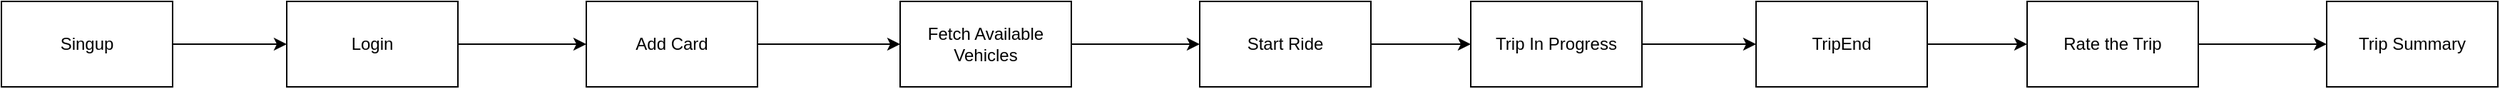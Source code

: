 <mxfile version="26.0.11">
  <diagram name="Page-1" id="X6gK7tt8UTT8Ojb7SCYJ">
    <mxGraphModel dx="3141" dy="1121" grid="1" gridSize="10" guides="1" tooltips="1" connect="1" arrows="1" fold="1" page="1" pageScale="1" pageWidth="827" pageHeight="1169" math="0" shadow="0">
      <root>
        <mxCell id="0" />
        <mxCell id="1" parent="0" />
        <mxCell id="n8r9ZegKx676jyVd7q28-10" value="" style="edgeStyle=orthogonalEdgeStyle;rounded=0;orthogonalLoop=1;jettySize=auto;html=1;" edge="1" parent="1" source="n8r9ZegKx676jyVd7q28-1" target="n8r9ZegKx676jyVd7q28-4">
          <mxGeometry relative="1" as="geometry" />
        </mxCell>
        <mxCell id="n8r9ZegKx676jyVd7q28-1" value="Singup" style="rounded=0;whiteSpace=wrap;html=1;" vertex="1" parent="1">
          <mxGeometry x="-640" y="90" width="120" height="60" as="geometry" />
        </mxCell>
        <mxCell id="n8r9ZegKx676jyVd7q28-12" value="" style="edgeStyle=orthogonalEdgeStyle;rounded=0;orthogonalLoop=1;jettySize=auto;html=1;" edge="1" parent="1" source="n8r9ZegKx676jyVd7q28-2" target="n8r9ZegKx676jyVd7q28-5">
          <mxGeometry relative="1" as="geometry" />
        </mxCell>
        <mxCell id="n8r9ZegKx676jyVd7q28-2" value="Add Card" style="rounded=0;whiteSpace=wrap;html=1;" vertex="1" parent="1">
          <mxGeometry x="-230" y="90" width="120" height="60" as="geometry" />
        </mxCell>
        <mxCell id="n8r9ZegKx676jyVd7q28-16" value="" style="edgeStyle=orthogonalEdgeStyle;rounded=0;orthogonalLoop=1;jettySize=auto;html=1;" edge="1" parent="1" source="n8r9ZegKx676jyVd7q28-3" target="n8r9ZegKx676jyVd7q28-6">
          <mxGeometry relative="1" as="geometry" />
        </mxCell>
        <mxCell id="n8r9ZegKx676jyVd7q28-3" value="Trip In Progress" style="rounded=0;whiteSpace=wrap;html=1;" vertex="1" parent="1">
          <mxGeometry x="390" y="90" width="120" height="60" as="geometry" />
        </mxCell>
        <mxCell id="n8r9ZegKx676jyVd7q28-11" value="" style="edgeStyle=orthogonalEdgeStyle;rounded=0;orthogonalLoop=1;jettySize=auto;html=1;" edge="1" parent="1" source="n8r9ZegKx676jyVd7q28-4" target="n8r9ZegKx676jyVd7q28-2">
          <mxGeometry relative="1" as="geometry" />
        </mxCell>
        <mxCell id="n8r9ZegKx676jyVd7q28-4" value="Login" style="rounded=0;whiteSpace=wrap;html=1;" vertex="1" parent="1">
          <mxGeometry x="-440" y="90" width="120" height="60" as="geometry" />
        </mxCell>
        <mxCell id="n8r9ZegKx676jyVd7q28-13" value="" style="edgeStyle=orthogonalEdgeStyle;rounded=0;orthogonalLoop=1;jettySize=auto;html=1;" edge="1" parent="1" source="n8r9ZegKx676jyVd7q28-5" target="n8r9ZegKx676jyVd7q28-9">
          <mxGeometry relative="1" as="geometry" />
        </mxCell>
        <mxCell id="n8r9ZegKx676jyVd7q28-5" value="Fetch Available Vehicles" style="rounded=0;whiteSpace=wrap;html=1;" vertex="1" parent="1">
          <mxGeometry x="-10" y="90" width="120" height="60" as="geometry" />
        </mxCell>
        <mxCell id="n8r9ZegKx676jyVd7q28-17" value="" style="edgeStyle=orthogonalEdgeStyle;rounded=0;orthogonalLoop=1;jettySize=auto;html=1;" edge="1" parent="1" source="n8r9ZegKx676jyVd7q28-6" target="n8r9ZegKx676jyVd7q28-8">
          <mxGeometry relative="1" as="geometry" />
        </mxCell>
        <mxCell id="n8r9ZegKx676jyVd7q28-6" value="TripEnd" style="rounded=0;whiteSpace=wrap;html=1;" vertex="1" parent="1">
          <mxGeometry x="590" y="90" width="120" height="60" as="geometry" />
        </mxCell>
        <mxCell id="n8r9ZegKx676jyVd7q28-7" value="Trip Summary" style="rounded=0;whiteSpace=wrap;html=1;" vertex="1" parent="1">
          <mxGeometry x="990" y="90" width="120" height="60" as="geometry" />
        </mxCell>
        <mxCell id="n8r9ZegKx676jyVd7q28-18" value="" style="edgeStyle=orthogonalEdgeStyle;rounded=0;orthogonalLoop=1;jettySize=auto;html=1;" edge="1" parent="1" source="n8r9ZegKx676jyVd7q28-8" target="n8r9ZegKx676jyVd7q28-7">
          <mxGeometry relative="1" as="geometry" />
        </mxCell>
        <mxCell id="n8r9ZegKx676jyVd7q28-8" value="Rate the Trip" style="rounded=0;whiteSpace=wrap;html=1;" vertex="1" parent="1">
          <mxGeometry x="780" y="90" width="120" height="60" as="geometry" />
        </mxCell>
        <mxCell id="n8r9ZegKx676jyVd7q28-15" value="" style="edgeStyle=orthogonalEdgeStyle;rounded=0;orthogonalLoop=1;jettySize=auto;html=1;" edge="1" parent="1" source="n8r9ZegKx676jyVd7q28-9" target="n8r9ZegKx676jyVd7q28-3">
          <mxGeometry relative="1" as="geometry" />
        </mxCell>
        <mxCell id="n8r9ZegKx676jyVd7q28-9" value="Start Ride" style="rounded=0;whiteSpace=wrap;html=1;" vertex="1" parent="1">
          <mxGeometry x="200" y="90" width="120" height="60" as="geometry" />
        </mxCell>
      </root>
    </mxGraphModel>
  </diagram>
</mxfile>
